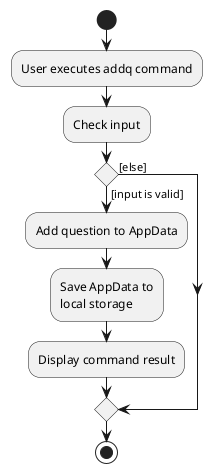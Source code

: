 @startuml
start
:User executes addq command;
:Check input;

if () then ([input is valid])
    :Add question to AppData;
    :Save AppData to
    local storage;
    :Display command result;
else ([else])
endif
stop
@enduml
